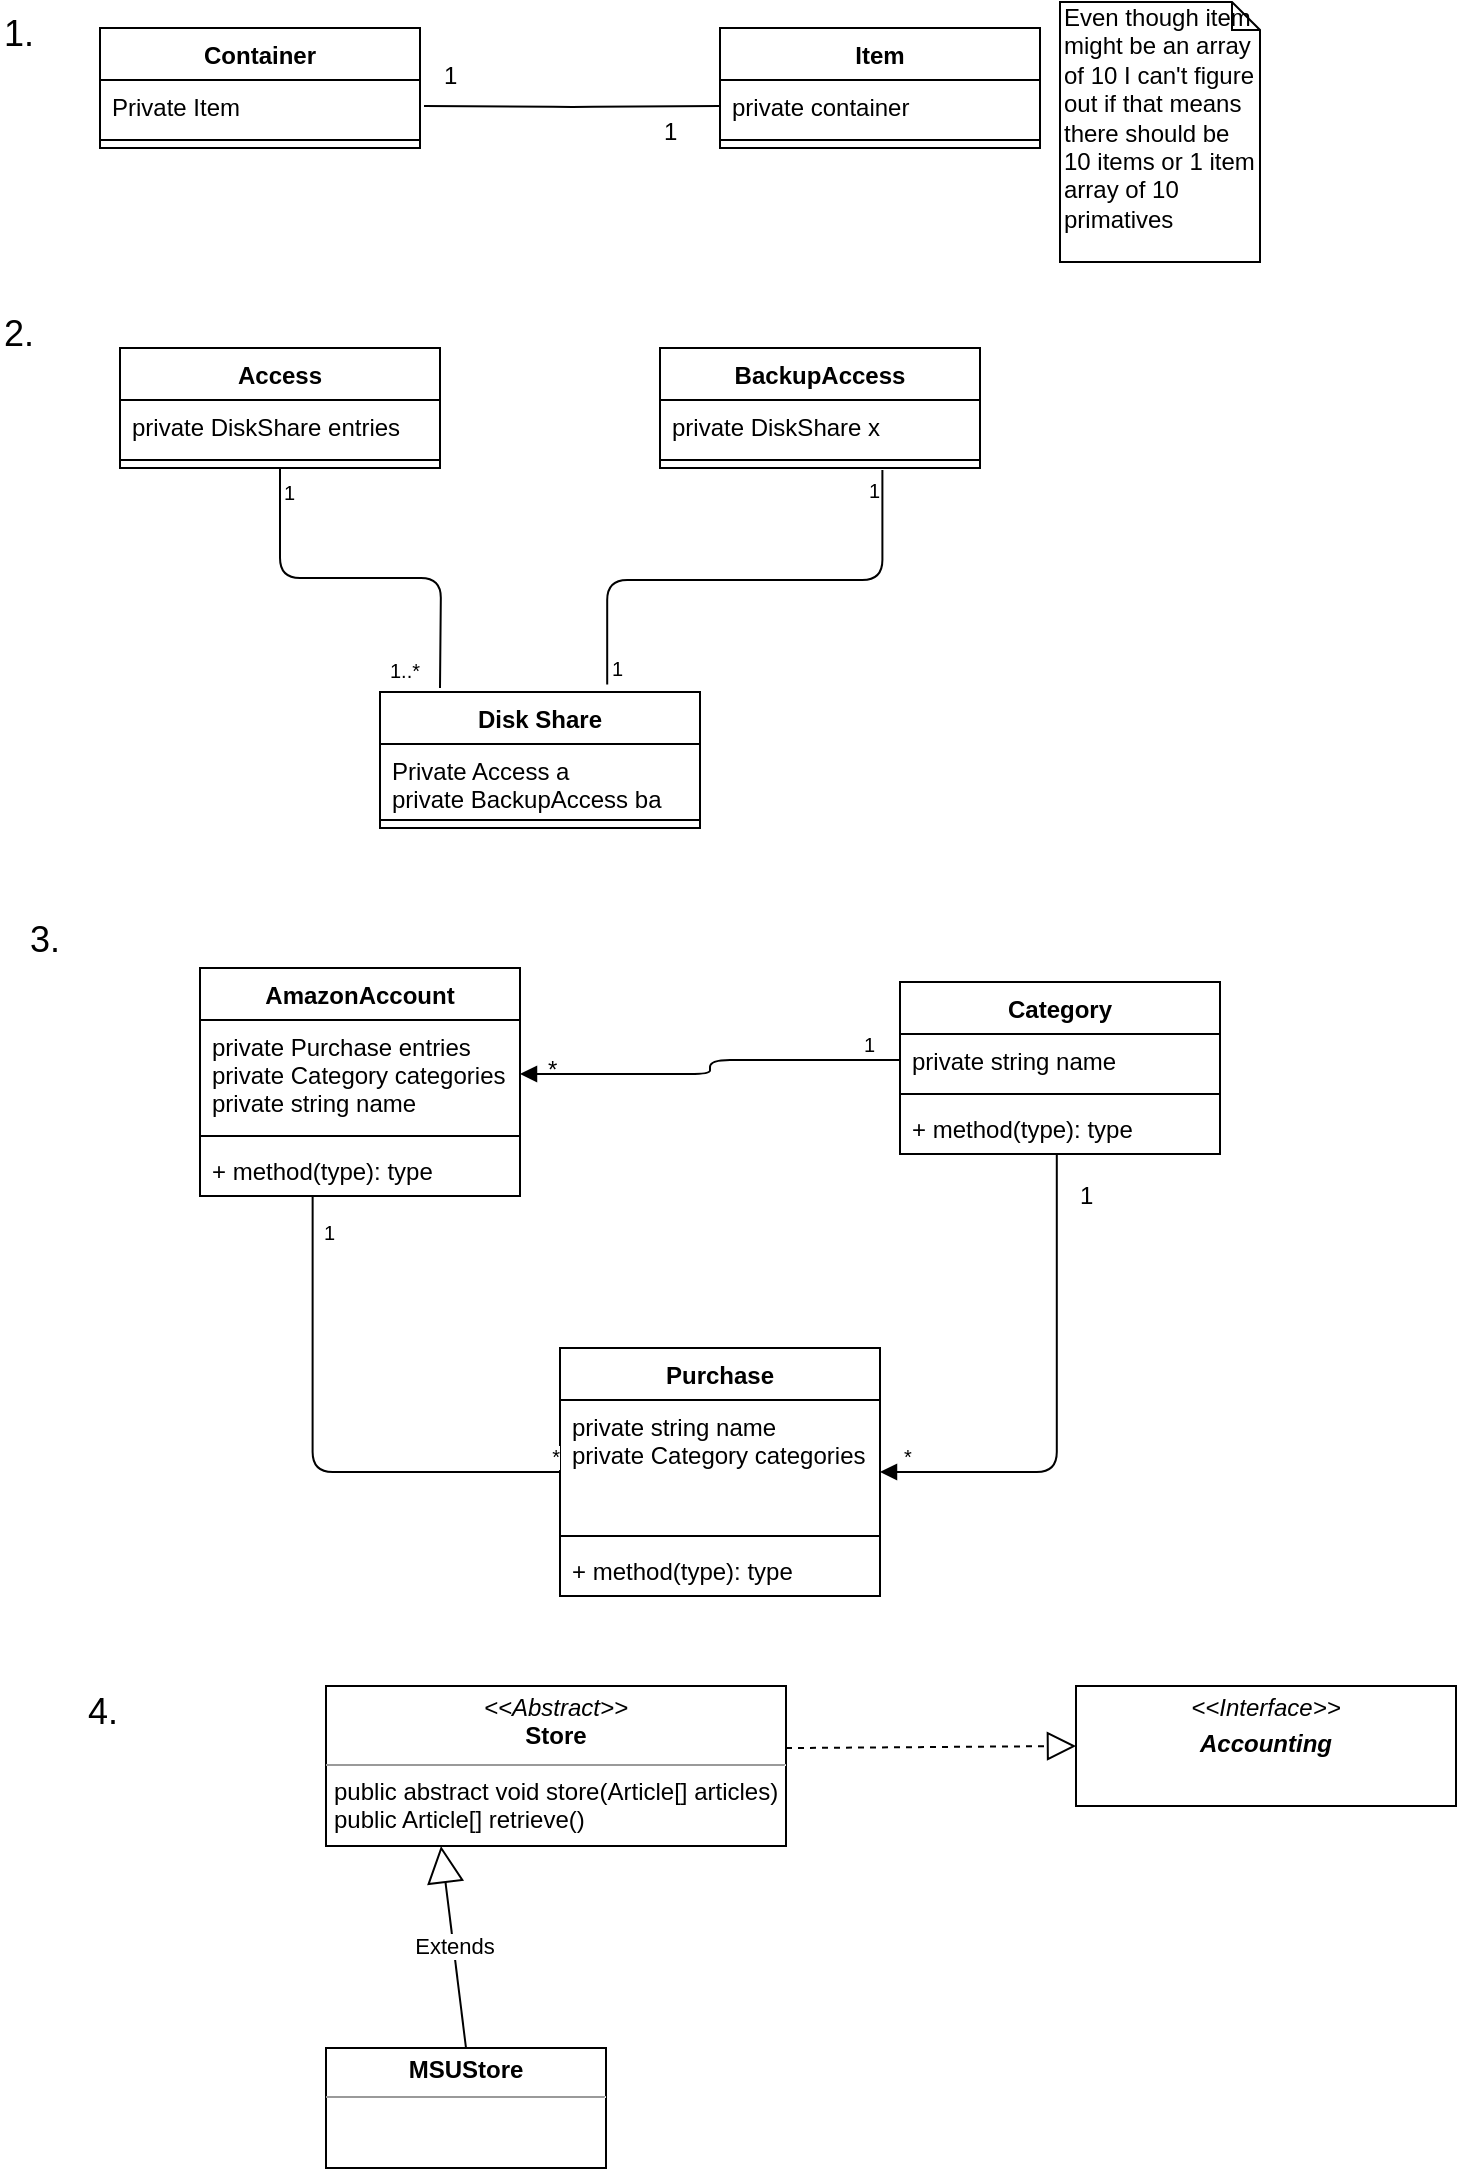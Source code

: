 <mxfile pages="1" version="11.2.8" type="google"><diagram id="IL7pLLc6sYSM4bkJ5Xap" name="Page-1"><mxGraphModel dx="701" dy="710" grid="1" gridSize="10" guides="1" tooltips="1" connect="1" arrows="1" fold="1" page="1" pageScale="1" pageWidth="827" pageHeight="1169" math="0" shadow="0"><root><mxCell id="0"/><mxCell id="1" parent="0"/><mxCell id="1tUmbntmrz5IaFymoSAd-1" value="&lt;font style=&quot;font-size: 18px&quot;&gt;1.&lt;/font&gt;" style="text;html=1;resizable=0;points=[];autosize=1;align=left;verticalAlign=top;spacingTop=-4;" parent="1" vertex="1"><mxGeometry x="20" y="20" width="30" height="20" as="geometry"/></mxCell><mxCell id="1tUmbntmrz5IaFymoSAd-2" value="Container" style="swimlane;fontStyle=1;align=center;verticalAlign=top;childLayout=stackLayout;horizontal=1;startSize=26;horizontalStack=0;resizeParent=1;resizeParentMax=0;resizeLast=0;collapsible=1;marginBottom=0;" parent="1" vertex="1"><mxGeometry x="70" y="30" width="160" height="60" as="geometry"/></mxCell><mxCell id="1tUmbntmrz5IaFymoSAd-3" value="Private Item" style="text;strokeColor=none;fillColor=none;align=left;verticalAlign=top;spacingLeft=4;spacingRight=4;overflow=hidden;rotatable=0;points=[[0,0.5],[1,0.5]];portConstraint=eastwest;" parent="1tUmbntmrz5IaFymoSAd-2" vertex="1"><mxGeometry y="26" width="160" height="26" as="geometry"/></mxCell><mxCell id="1tUmbntmrz5IaFymoSAd-4" value="" style="line;strokeWidth=1;fillColor=none;align=left;verticalAlign=middle;spacingTop=-1;spacingLeft=3;spacingRight=3;rotatable=0;labelPosition=right;points=[];portConstraint=eastwest;" parent="1tUmbntmrz5IaFymoSAd-2" vertex="1"><mxGeometry y="52" width="160" height="8" as="geometry"/></mxCell><mxCell id="1tUmbntmrz5IaFymoSAd-6" value="Item" style="swimlane;fontStyle=1;align=center;verticalAlign=top;childLayout=stackLayout;horizontal=1;startSize=26;horizontalStack=0;resizeParent=1;resizeParentMax=0;resizeLast=0;collapsible=1;marginBottom=0;" parent="1" vertex="1"><mxGeometry x="380" y="30" width="160" height="60" as="geometry"/></mxCell><mxCell id="1tUmbntmrz5IaFymoSAd-7" value="private container" style="text;strokeColor=none;fillColor=none;align=left;verticalAlign=top;spacingLeft=4;spacingRight=4;overflow=hidden;rotatable=0;points=[[0,0.5],[1,0.5]];portConstraint=eastwest;" parent="1tUmbntmrz5IaFymoSAd-6" vertex="1"><mxGeometry y="26" width="160" height="26" as="geometry"/></mxCell><mxCell id="1tUmbntmrz5IaFymoSAd-8" value="" style="line;strokeWidth=1;fillColor=none;align=left;verticalAlign=middle;spacingTop=-1;spacingLeft=3;spacingRight=3;rotatable=0;labelPosition=right;points=[];portConstraint=eastwest;" parent="1tUmbntmrz5IaFymoSAd-6" vertex="1"><mxGeometry y="52" width="160" height="8" as="geometry"/></mxCell><mxCell id="1tUmbntmrz5IaFymoSAd-10" value="" style="endArrow=none;html=1;edgeStyle=orthogonalEdgeStyle;exitX=0.07;exitY=0.98;exitDx=0;exitDy=0;entryX=0;entryY=0.5;entryDx=0;entryDy=0;exitPerimeter=0;" parent="1" target="1tUmbntmrz5IaFymoSAd-7" edge="1"><mxGeometry relative="1" as="geometry"><mxPoint x="232" y="69" as="sourcePoint"/><mxPoint x="361" y="64" as="targetPoint"/></mxGeometry></mxCell><mxCell id="1tUmbntmrz5IaFymoSAd-11" value="" style="resizable=0;html=1;align=left;verticalAlign=bottom;labelBackgroundColor=#ffffff;fontSize=10;" parent="1tUmbntmrz5IaFymoSAd-10" connectable="0" vertex="1"><mxGeometry x="-1" relative="1" as="geometry"/></mxCell><mxCell id="1tUmbntmrz5IaFymoSAd-12" value="" style="resizable=0;html=1;align=right;verticalAlign=bottom;labelBackgroundColor=#ffffff;fontSize=10;" parent="1tUmbntmrz5IaFymoSAd-10" connectable="0" vertex="1"><mxGeometry x="1" relative="1" as="geometry"/></mxCell><mxCell id="1tUmbntmrz5IaFymoSAd-14" value="&lt;span style=&quot;font-size: 18px&quot;&gt;2.&lt;/span&gt;" style="text;html=1;resizable=0;points=[];autosize=1;align=left;verticalAlign=top;spacingTop=-4;" parent="1" vertex="1"><mxGeometry x="20" y="170" width="30" height="20" as="geometry"/></mxCell><mxCell id="1tUmbntmrz5IaFymoSAd-15" value="Access" style="swimlane;fontStyle=1;align=center;verticalAlign=top;childLayout=stackLayout;horizontal=1;startSize=26;horizontalStack=0;resizeParent=1;resizeParentMax=0;resizeLast=0;collapsible=1;marginBottom=0;" parent="1" vertex="1"><mxGeometry x="80" y="190" width="160" height="60" as="geometry"/></mxCell><mxCell id="1tUmbntmrz5IaFymoSAd-16" value="private DiskShare entries" style="text;strokeColor=none;fillColor=none;align=left;verticalAlign=top;spacingLeft=4;spacingRight=4;overflow=hidden;rotatable=0;points=[[0,0.5],[1,0.5]];portConstraint=eastwest;" parent="1tUmbntmrz5IaFymoSAd-15" vertex="1"><mxGeometry y="26" width="160" height="26" as="geometry"/></mxCell><mxCell id="1tUmbntmrz5IaFymoSAd-17" value="" style="line;strokeWidth=1;fillColor=none;align=left;verticalAlign=middle;spacingTop=-1;spacingLeft=3;spacingRight=3;rotatable=0;labelPosition=right;points=[];portConstraint=eastwest;" parent="1tUmbntmrz5IaFymoSAd-15" vertex="1"><mxGeometry y="52" width="160" height="8" as="geometry"/></mxCell><mxCell id="1tUmbntmrz5IaFymoSAd-19" value="Disk Share" style="swimlane;fontStyle=1;align=center;verticalAlign=top;childLayout=stackLayout;horizontal=1;startSize=26;horizontalStack=0;resizeParent=1;resizeParentMax=0;resizeLast=0;collapsible=1;marginBottom=0;" parent="1" vertex="1"><mxGeometry x="210" y="362" width="160" height="68" as="geometry"/></mxCell><mxCell id="1tUmbntmrz5IaFymoSAd-20" value="Private Access a&#10;private BackupAccess ba" style="text;strokeColor=none;fillColor=none;align=left;verticalAlign=top;spacingLeft=4;spacingRight=4;overflow=hidden;rotatable=0;points=[[0,0.5],[1,0.5]];portConstraint=eastwest;" parent="1tUmbntmrz5IaFymoSAd-19" vertex="1"><mxGeometry y="26" width="160" height="34" as="geometry"/></mxCell><mxCell id="1tUmbntmrz5IaFymoSAd-21" value="" style="line;strokeWidth=1;fillColor=none;align=left;verticalAlign=middle;spacingTop=-1;spacingLeft=3;spacingRight=3;rotatable=0;labelPosition=right;points=[];portConstraint=eastwest;" parent="1tUmbntmrz5IaFymoSAd-19" vertex="1"><mxGeometry y="60" width="160" height="8" as="geometry"/></mxCell><mxCell id="1tUmbntmrz5IaFymoSAd-23" value="BackupAccess" style="swimlane;fontStyle=1;align=center;verticalAlign=top;childLayout=stackLayout;horizontal=1;startSize=26;horizontalStack=0;resizeParent=1;resizeParentMax=0;resizeLast=0;collapsible=1;marginBottom=0;" parent="1" vertex="1"><mxGeometry x="350" y="190" width="160" height="60" as="geometry"/></mxCell><mxCell id="1tUmbntmrz5IaFymoSAd-24" value="private DiskShare x" style="text;strokeColor=none;fillColor=none;align=left;verticalAlign=top;spacingLeft=4;spacingRight=4;overflow=hidden;rotatable=0;points=[[0,0.5],[1,0.5]];portConstraint=eastwest;" parent="1tUmbntmrz5IaFymoSAd-23" vertex="1"><mxGeometry y="26" width="160" height="26" as="geometry"/></mxCell><mxCell id="1tUmbntmrz5IaFymoSAd-25" value="" style="line;strokeWidth=1;fillColor=none;align=left;verticalAlign=middle;spacingTop=-1;spacingLeft=3;spacingRight=3;rotatable=0;labelPosition=right;points=[];portConstraint=eastwest;" parent="1tUmbntmrz5IaFymoSAd-23" vertex="1"><mxGeometry y="52" width="160" height="8" as="geometry"/></mxCell><mxCell id="1tUmbntmrz5IaFymoSAd-32" value="1" style="text;html=1;resizable=0;points=[];autosize=1;align=left;verticalAlign=top;spacingTop=-4;" parent="1" vertex="1"><mxGeometry x="240" y="44" width="20" height="20" as="geometry"/></mxCell><mxCell id="1tUmbntmrz5IaFymoSAd-33" value="1" style="text;html=1;resizable=0;points=[];autosize=1;align=left;verticalAlign=top;spacingTop=-4;" parent="1" vertex="1"><mxGeometry x="350" y="72" width="20" height="20" as="geometry"/></mxCell><mxCell id="1tUmbntmrz5IaFymoSAd-34" value="" style="endArrow=none;html=1;edgeStyle=orthogonalEdgeStyle;exitX=0.5;exitY=1;exitDx=0;exitDy=0;" parent="1" source="1tUmbntmrz5IaFymoSAd-15" edge="1"><mxGeometry relative="1" as="geometry"><mxPoint x="150" y="310" as="sourcePoint"/><mxPoint x="240" y="360" as="targetPoint"/></mxGeometry></mxCell><mxCell id="1tUmbntmrz5IaFymoSAd-35" value="1" style="resizable=0;html=1;align=left;verticalAlign=bottom;labelBackgroundColor=#ffffff;fontSize=10;" parent="1tUmbntmrz5IaFymoSAd-34" connectable="0" vertex="1"><mxGeometry x="-1" relative="1" as="geometry"><mxPoint y="20" as="offset"/></mxGeometry></mxCell><mxCell id="1tUmbntmrz5IaFymoSAd-36" value="1..*" style="resizable=0;html=1;align=right;verticalAlign=bottom;labelBackgroundColor=#ffffff;fontSize=10;" parent="1tUmbntmrz5IaFymoSAd-34" connectable="0" vertex="1"><mxGeometry x="1" relative="1" as="geometry"><mxPoint x="-10" as="offset"/></mxGeometry></mxCell><mxCell id="1tUmbntmrz5IaFymoSAd-37" value="" style="endArrow=none;html=1;edgeStyle=orthogonalEdgeStyle;entryX=0.695;entryY=1.125;entryDx=0;entryDy=0;entryPerimeter=0;exitX=0.71;exitY=-0.056;exitDx=0;exitDy=0;exitPerimeter=0;" parent="1" source="1tUmbntmrz5IaFymoSAd-19" target="1tUmbntmrz5IaFymoSAd-25" edge="1"><mxGeometry relative="1" as="geometry"><mxPoint x="320" y="340" as="sourcePoint"/><mxPoint x="510" y="310" as="targetPoint"/></mxGeometry></mxCell><mxCell id="1tUmbntmrz5IaFymoSAd-38" value="1" style="resizable=0;html=1;align=left;verticalAlign=bottom;labelBackgroundColor=#ffffff;fontSize=10;" parent="1tUmbntmrz5IaFymoSAd-37" connectable="0" vertex="1"><mxGeometry x="-1" relative="1" as="geometry"/></mxCell><mxCell id="1tUmbntmrz5IaFymoSAd-39" value="1" style="resizable=0;html=1;align=right;verticalAlign=bottom;labelBackgroundColor=#ffffff;fontSize=10;" parent="1tUmbntmrz5IaFymoSAd-37" connectable="0" vertex="1"><mxGeometry x="1" relative="1" as="geometry"><mxPoint x="-1" y="19" as="offset"/></mxGeometry></mxCell><mxCell id="1tUmbntmrz5IaFymoSAd-41" value="&lt;font style=&quot;font-size: 18px&quot;&gt;3.&lt;/font&gt;" style="text;html=1;resizable=0;points=[];autosize=1;align=left;verticalAlign=top;spacingTop=-4;" parent="1" vertex="1"><mxGeometry x="33" y="473" width="30" height="20" as="geometry"/></mxCell><mxCell id="1tUmbntmrz5IaFymoSAd-42" value="AmazonAccount" style="swimlane;fontStyle=1;align=center;verticalAlign=top;childLayout=stackLayout;horizontal=1;startSize=26;horizontalStack=0;resizeParent=1;resizeParentMax=0;resizeLast=0;collapsible=1;marginBottom=0;" parent="1" vertex="1"><mxGeometry x="120" y="500" width="160" height="114" as="geometry"/></mxCell><mxCell id="1tUmbntmrz5IaFymoSAd-43" value="private Purchase entries&#10;private Category categories&#10;private string name" style="text;strokeColor=none;fillColor=none;align=left;verticalAlign=top;spacingLeft=4;spacingRight=4;overflow=hidden;rotatable=0;points=[[0,0.5],[1,0.5]];portConstraint=eastwest;" parent="1tUmbntmrz5IaFymoSAd-42" vertex="1"><mxGeometry y="26" width="160" height="54" as="geometry"/></mxCell><mxCell id="1tUmbntmrz5IaFymoSAd-44" value="" style="line;strokeWidth=1;fillColor=none;align=left;verticalAlign=middle;spacingTop=-1;spacingLeft=3;spacingRight=3;rotatable=0;labelPosition=right;points=[];portConstraint=eastwest;" parent="1tUmbntmrz5IaFymoSAd-42" vertex="1"><mxGeometry y="80" width="160" height="8" as="geometry"/></mxCell><mxCell id="1tUmbntmrz5IaFymoSAd-45" value="+ method(type): type" style="text;strokeColor=none;fillColor=none;align=left;verticalAlign=top;spacingLeft=4;spacingRight=4;overflow=hidden;rotatable=0;points=[[0,0.5],[1,0.5]];portConstraint=eastwest;" parent="1tUmbntmrz5IaFymoSAd-42" vertex="1"><mxGeometry y="88" width="160" height="26" as="geometry"/></mxCell><mxCell id="1tUmbntmrz5IaFymoSAd-46" value="Category" style="swimlane;fontStyle=1;align=center;verticalAlign=top;childLayout=stackLayout;horizontal=1;startSize=26;horizontalStack=0;resizeParent=1;resizeParentMax=0;resizeLast=0;collapsible=1;marginBottom=0;" parent="1" vertex="1"><mxGeometry x="470" y="507" width="160" height="86" as="geometry"/></mxCell><mxCell id="1tUmbntmrz5IaFymoSAd-47" value="private string name" style="text;strokeColor=none;fillColor=none;align=left;verticalAlign=top;spacingLeft=4;spacingRight=4;overflow=hidden;rotatable=0;points=[[0,0.5],[1,0.5]];portConstraint=eastwest;" parent="1tUmbntmrz5IaFymoSAd-46" vertex="1"><mxGeometry y="26" width="160" height="26" as="geometry"/></mxCell><mxCell id="1tUmbntmrz5IaFymoSAd-48" value="" style="line;strokeWidth=1;fillColor=none;align=left;verticalAlign=middle;spacingTop=-1;spacingLeft=3;spacingRight=3;rotatable=0;labelPosition=right;points=[];portConstraint=eastwest;" parent="1tUmbntmrz5IaFymoSAd-46" vertex="1"><mxGeometry y="52" width="160" height="8" as="geometry"/></mxCell><mxCell id="1tUmbntmrz5IaFymoSAd-49" value="+ method(type): type" style="text;strokeColor=none;fillColor=none;align=left;verticalAlign=top;spacingLeft=4;spacingRight=4;overflow=hidden;rotatable=0;points=[[0,0.5],[1,0.5]];portConstraint=eastwest;" parent="1tUmbntmrz5IaFymoSAd-46" vertex="1"><mxGeometry y="60" width="160" height="26" as="geometry"/></mxCell><mxCell id="1tUmbntmrz5IaFymoSAd-50" value="Purchase" style="swimlane;fontStyle=1;align=center;verticalAlign=top;childLayout=stackLayout;horizontal=1;startSize=26;horizontalStack=0;resizeParent=1;resizeParentMax=0;resizeLast=0;collapsible=1;marginBottom=0;" parent="1" vertex="1"><mxGeometry x="300" y="690" width="160" height="124" as="geometry"/></mxCell><mxCell id="1tUmbntmrz5IaFymoSAd-51" value="private string name&#10;private Category categories" style="text;strokeColor=none;fillColor=none;align=left;verticalAlign=top;spacingLeft=4;spacingRight=4;overflow=hidden;rotatable=0;points=[[0,0.5],[1,0.5]];portConstraint=eastwest;" parent="1tUmbntmrz5IaFymoSAd-50" vertex="1"><mxGeometry y="26" width="160" height="64" as="geometry"/></mxCell><mxCell id="1tUmbntmrz5IaFymoSAd-52" value="" style="line;strokeWidth=1;fillColor=none;align=left;verticalAlign=middle;spacingTop=-1;spacingLeft=3;spacingRight=3;rotatable=0;labelPosition=right;points=[];portConstraint=eastwest;" parent="1tUmbntmrz5IaFymoSAd-50" vertex="1"><mxGeometry y="90" width="160" height="8" as="geometry"/></mxCell><mxCell id="1tUmbntmrz5IaFymoSAd-53" value="+ method(type): type" style="text;strokeColor=none;fillColor=none;align=left;verticalAlign=top;spacingLeft=4;spacingRight=4;overflow=hidden;rotatable=0;points=[[0,0.5],[1,0.5]];portConstraint=eastwest;" parent="1tUmbntmrz5IaFymoSAd-50" vertex="1"><mxGeometry y="98" width="160" height="26" as="geometry"/></mxCell><mxCell id="1tUmbntmrz5IaFymoSAd-54" value="Even though item&amp;nbsp; might be an array of 10 I can't figure out if that means there should be 10 items or 1 item array of 10 primatives" style="shape=note;whiteSpace=wrap;html=1;size=14;verticalAlign=top;align=left;spacingTop=-6;" parent="1" vertex="1"><mxGeometry x="550" y="17" width="100" height="130" as="geometry"/></mxCell><mxCell id="1tUmbntmrz5IaFymoSAd-62" value="" style="endArrow=block;endFill=1;html=1;edgeStyle=orthogonalEdgeStyle;align=left;verticalAlign=top;entryX=1;entryY=0.5;entryDx=0;entryDy=0;exitX=0;exitY=0.5;exitDx=0;exitDy=0;" parent="1" source="1tUmbntmrz5IaFymoSAd-47" target="1tUmbntmrz5IaFymoSAd-43" edge="1"><mxGeometry x="-1" relative="1" as="geometry"><mxPoint x="310" y="630" as="sourcePoint"/><mxPoint x="470" y="630" as="targetPoint"/></mxGeometry></mxCell><mxCell id="1tUmbntmrz5IaFymoSAd-63" value="1" style="resizable=0;html=1;align=left;verticalAlign=bottom;labelBackgroundColor=#ffffff;fontSize=10;" parent="1tUmbntmrz5IaFymoSAd-62" connectable="0" vertex="1"><mxGeometry x="-1" relative="1" as="geometry"><mxPoint x="-20" as="offset"/></mxGeometry></mxCell><mxCell id="1tUmbntmrz5IaFymoSAd-64" value="" style="endArrow=block;endFill=1;html=1;edgeStyle=orthogonalEdgeStyle;align=left;verticalAlign=top;exitX=0.49;exitY=1.015;exitDx=0;exitDy=0;exitPerimeter=0;entryX=1;entryY=0.5;entryDx=0;entryDy=0;" parent="1" source="1tUmbntmrz5IaFymoSAd-49" target="1tUmbntmrz5IaFymoSAd-50" edge="1"><mxGeometry x="-1" relative="1" as="geometry"><mxPoint x="320" y="630" as="sourcePoint"/><mxPoint x="480" y="630" as="targetPoint"/></mxGeometry></mxCell><mxCell id="1tUmbntmrz5IaFymoSAd-65" value="*" style="resizable=0;html=1;align=left;verticalAlign=bottom;labelBackgroundColor=#ffffff;fontSize=10;" parent="1tUmbntmrz5IaFymoSAd-64" connectable="0" vertex="1"><mxGeometry x="-1" relative="1" as="geometry"><mxPoint x="-78" y="159" as="offset"/></mxGeometry></mxCell><mxCell id="1tUmbntmrz5IaFymoSAd-66" value="" style="endArrow=none;html=1;edgeStyle=orthogonalEdgeStyle;entryX=0;entryY=0.5;entryDx=0;entryDy=0;exitX=0.352;exitY=1.008;exitDx=0;exitDy=0;exitPerimeter=0;" parent="1" source="1tUmbntmrz5IaFymoSAd-45" target="1tUmbntmrz5IaFymoSAd-50" edge="1"><mxGeometry relative="1" as="geometry"><mxPoint x="120" y="740" as="sourcePoint"/><mxPoint x="280" y="740" as="targetPoint"/></mxGeometry></mxCell><mxCell id="1tUmbntmrz5IaFymoSAd-67" value="1" style="resizable=0;html=1;align=left;verticalAlign=bottom;labelBackgroundColor=#ffffff;fontSize=10;" parent="1tUmbntmrz5IaFymoSAd-66" connectable="0" vertex="1"><mxGeometry x="-1" relative="1" as="geometry"><mxPoint x="4" y="26" as="offset"/></mxGeometry></mxCell><mxCell id="1tUmbntmrz5IaFymoSAd-68" value="*" style="resizable=0;html=1;align=right;verticalAlign=bottom;labelBackgroundColor=#ffffff;fontSize=10;" parent="1tUmbntmrz5IaFymoSAd-66" connectable="0" vertex="1"><mxGeometry x="1" relative="1" as="geometry"/></mxCell><mxCell id="1tUmbntmrz5IaFymoSAd-70" value="*" style="text;html=1;resizable=0;points=[];autosize=1;align=left;verticalAlign=top;spacingTop=-4;" parent="1" vertex="1"><mxGeometry x="292" y="541" width="20" height="20" as="geometry"/></mxCell><mxCell id="1tUmbntmrz5IaFymoSAd-71" value="1" style="text;html=1;resizable=0;points=[];autosize=1;align=left;verticalAlign=top;spacingTop=-4;" parent="1" vertex="1"><mxGeometry x="558" y="604" width="20" height="20" as="geometry"/></mxCell><mxCell id="1tUmbntmrz5IaFymoSAd-72" value="&lt;span style=&quot;font-size: 18px&quot;&gt;4.&lt;/span&gt;" style="text;html=1;resizable=0;points=[];autosize=1;align=left;verticalAlign=top;spacingTop=-4;" parent="1" vertex="1"><mxGeometry x="62" y="859" width="30" height="20" as="geometry"/></mxCell><mxCell id="1tUmbntmrz5IaFymoSAd-73" value="&lt;p style=&quot;margin: 0px ; margin-top: 4px ; text-align: center&quot;&gt;&lt;i&gt;&amp;lt;&amp;lt;Interface&amp;gt;&amp;gt;&lt;/i&gt;&lt;br&gt;&lt;/p&gt;&lt;p style=&quot;margin: 0px ; margin-top: 4px ; text-align: center&quot;&gt;&lt;i&gt;&lt;b&gt;Accounting&lt;/b&gt;&lt;/i&gt;&lt;/p&gt;&lt;p style=&quot;margin: 0px ; margin-left: 4px&quot;&gt;&lt;br&gt;&lt;/p&gt;" style="verticalAlign=top;align=left;overflow=fill;fontSize=12;fontFamily=Helvetica;html=1;" parent="1" vertex="1"><mxGeometry x="558" y="859" width="190" height="60" as="geometry"/></mxCell><mxCell id="1tUmbntmrz5IaFymoSAd-82" value="&lt;p style=&quot;margin: 0px ; margin-top: 4px ; text-align: center&quot;&gt;&lt;i&gt;&amp;lt;&amp;lt;Abstract&amp;gt;&amp;gt;&lt;/i&gt;&lt;br&gt;&lt;b&gt;Store&lt;/b&gt;&lt;/p&gt;&lt;hr size=&quot;1&quot;&gt;&lt;p style=&quot;margin: 0px ; margin-left: 4px&quot;&gt;public abstract void store(Article[] articles)&lt;br style=&quot;padding: 0px ; margin: 0px&quot;&gt;public Article[] retrieve()&lt;/p&gt;&lt;div style=&quot;padding: 0px ; margin: 0px&quot;&gt;&lt;br style=&quot;padding: 0px ; margin: 0px&quot;&gt;&lt;/div&gt;" style="verticalAlign=top;align=left;overflow=fill;fontSize=12;fontFamily=Helvetica;html=1;" parent="1" vertex="1"><mxGeometry x="183" y="859" width="230" height="80" as="geometry"/></mxCell><mxCell id="1tUmbntmrz5IaFymoSAd-83" value="&lt;p style=&quot;margin: 0px ; margin-top: 4px ; text-align: center&quot;&gt;&lt;b&gt;MSUStore&lt;/b&gt;&lt;/p&gt;&lt;hr size=&quot;1&quot;&gt;&lt;div style=&quot;height: 2px&quot;&gt;&lt;/div&gt;" style="verticalAlign=top;align=left;overflow=fill;fontSize=12;fontFamily=Helvetica;html=1;" parent="1" vertex="1"><mxGeometry x="183" y="1040" width="140" height="60" as="geometry"/></mxCell><mxCell id="1tUmbntmrz5IaFymoSAd-84" value="Extends" style="endArrow=block;endSize=16;endFill=0;html=1;exitX=0.5;exitY=0;exitDx=0;exitDy=0;entryX=0.25;entryY=1;entryDx=0;entryDy=0;" parent="1" source="1tUmbntmrz5IaFymoSAd-83" target="1tUmbntmrz5IaFymoSAd-82" edge="1"><mxGeometry width="160" relative="1" as="geometry"><mxPoint x="380" y="960" as="sourcePoint"/><mxPoint x="540" y="960" as="targetPoint"/></mxGeometry></mxCell><mxCell id="1tUmbntmrz5IaFymoSAd-85" value="" style="endArrow=block;dashed=1;endFill=0;endSize=12;html=1;exitX=1;exitY=0.388;exitDx=0;exitDy=0;entryX=0;entryY=0.5;entryDx=0;entryDy=0;exitPerimeter=0;" parent="1" source="1tUmbntmrz5IaFymoSAd-82" target="1tUmbntmrz5IaFymoSAd-73" edge="1"><mxGeometry width="160" relative="1" as="geometry"><mxPoint x="420" y="1050" as="sourcePoint"/><mxPoint x="580" y="1050" as="targetPoint"/></mxGeometry></mxCell></root></mxGraphModel></diagram></mxfile>